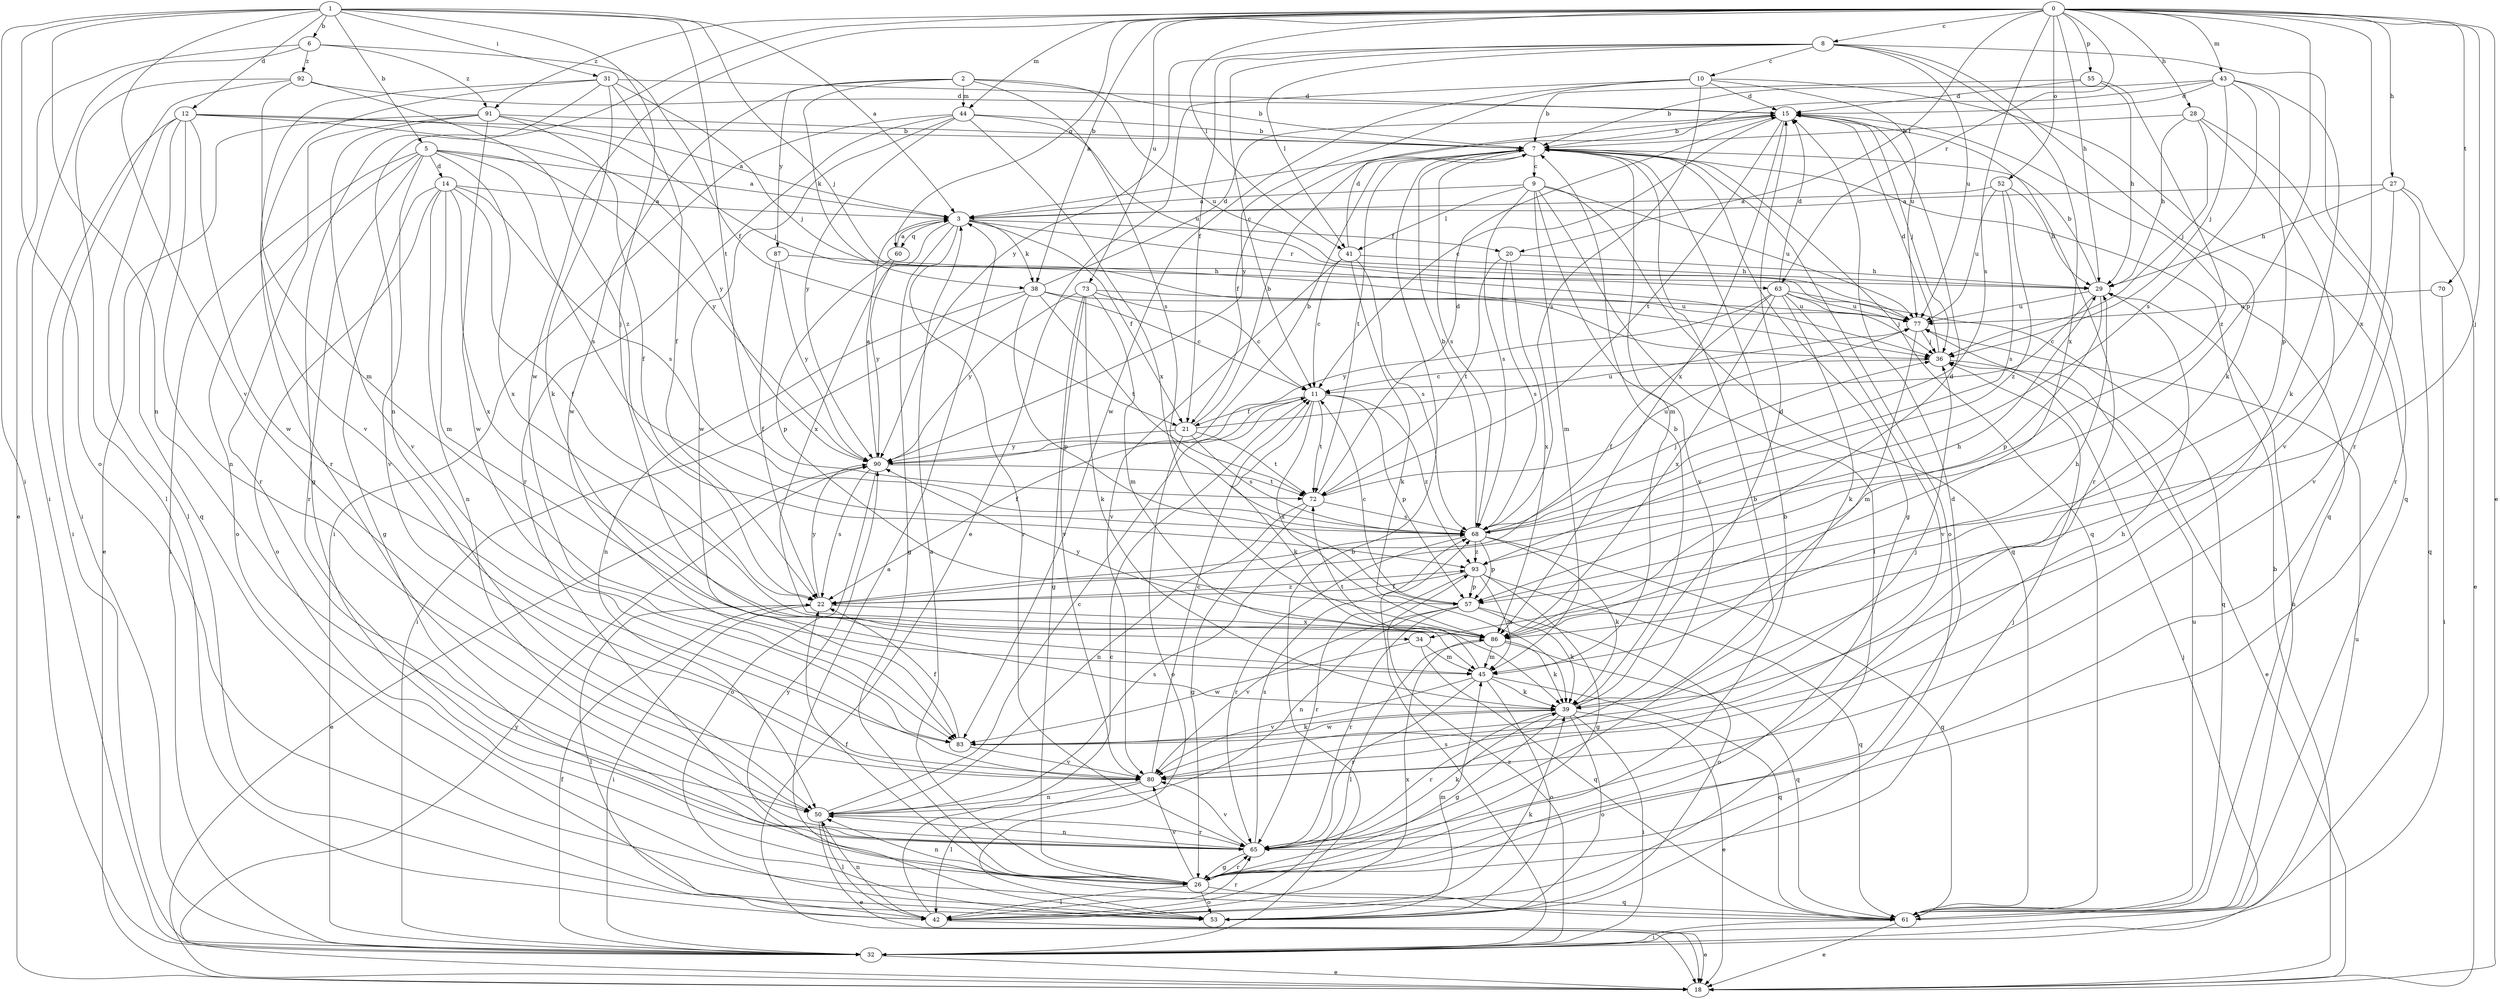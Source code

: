 strict digraph  {
0;
1;
2;
3;
5;
6;
7;
8;
9;
10;
11;
12;
14;
15;
18;
20;
21;
22;
26;
27;
28;
29;
31;
32;
34;
36;
38;
39;
41;
42;
43;
44;
45;
50;
52;
53;
55;
57;
60;
61;
63;
65;
68;
70;
72;
73;
77;
80;
83;
86;
87;
90;
91;
92;
93;
0 -> 8  [label=c];
0 -> 18  [label=e];
0 -> 20  [label=f];
0 -> 27  [label=h];
0 -> 28  [label=h];
0 -> 29  [label=h];
0 -> 34  [label=j];
0 -> 38  [label=k];
0 -> 41  [label=l];
0 -> 43  [label=m];
0 -> 44  [label=m];
0 -> 50  [label=n];
0 -> 52  [label=o];
0 -> 55  [label=p];
0 -> 57  [label=p];
0 -> 60  [label=q];
0 -> 63  [label=r];
0 -> 68  [label=s];
0 -> 70  [label=t];
0 -> 73  [label=u];
0 -> 83  [label=w];
0 -> 86  [label=x];
0 -> 91  [label=z];
1 -> 3  [label=a];
1 -> 5  [label=b];
1 -> 6  [label=b];
1 -> 12  [label=d];
1 -> 31  [label=i];
1 -> 32  [label=i];
1 -> 34  [label=j];
1 -> 36  [label=j];
1 -> 50  [label=n];
1 -> 53  [label=o];
1 -> 72  [label=t];
1 -> 80  [label=v];
2 -> 7  [label=b];
2 -> 38  [label=k];
2 -> 44  [label=m];
2 -> 68  [label=s];
2 -> 77  [label=u];
2 -> 83  [label=w];
2 -> 87  [label=y];
3 -> 20  [label=f];
3 -> 21  [label=f];
3 -> 26  [label=g];
3 -> 38  [label=k];
3 -> 60  [label=q];
3 -> 63  [label=r];
3 -> 65  [label=r];
3 -> 86  [label=x];
5 -> 3  [label=a];
5 -> 14  [label=d];
5 -> 32  [label=i];
5 -> 53  [label=o];
5 -> 65  [label=r];
5 -> 68  [label=s];
5 -> 80  [label=v];
5 -> 86  [label=x];
5 -> 90  [label=y];
6 -> 18  [label=e];
6 -> 21  [label=f];
6 -> 32  [label=i];
6 -> 91  [label=z];
6 -> 92  [label=z];
7 -> 9  [label=c];
7 -> 21  [label=f];
7 -> 26  [label=g];
7 -> 45  [label=m];
7 -> 53  [label=o];
7 -> 61  [label=q];
7 -> 68  [label=s];
7 -> 72  [label=t];
8 -> 10  [label=c];
8 -> 11  [label=c];
8 -> 21  [label=f];
8 -> 39  [label=k];
8 -> 41  [label=l];
8 -> 65  [label=r];
8 -> 77  [label=u];
8 -> 86  [label=x];
8 -> 90  [label=y];
9 -> 3  [label=a];
9 -> 41  [label=l];
9 -> 42  [label=l];
9 -> 45  [label=m];
9 -> 61  [label=q];
9 -> 68  [label=s];
9 -> 77  [label=u];
9 -> 80  [label=v];
10 -> 15  [label=d];
10 -> 18  [label=e];
10 -> 61  [label=q];
10 -> 68  [label=s];
10 -> 77  [label=u];
10 -> 83  [label=w];
10 -> 90  [label=y];
11 -> 21  [label=f];
11 -> 22  [label=f];
11 -> 39  [label=k];
11 -> 57  [label=p];
11 -> 72  [label=t];
11 -> 86  [label=x];
11 -> 93  [label=z];
12 -> 7  [label=b];
12 -> 32  [label=i];
12 -> 36  [label=j];
12 -> 42  [label=l];
12 -> 50  [label=n];
12 -> 61  [label=q];
12 -> 83  [label=w];
12 -> 90  [label=y];
14 -> 3  [label=a];
14 -> 22  [label=f];
14 -> 26  [label=g];
14 -> 45  [label=m];
14 -> 50  [label=n];
14 -> 53  [label=o];
14 -> 68  [label=s];
14 -> 86  [label=x];
15 -> 7  [label=b];
15 -> 11  [label=c];
15 -> 36  [label=j];
15 -> 61  [label=q];
15 -> 65  [label=r];
15 -> 72  [label=t];
15 -> 86  [label=x];
18 -> 7  [label=b];
18 -> 90  [label=y];
20 -> 29  [label=h];
20 -> 68  [label=s];
20 -> 72  [label=t];
20 -> 86  [label=x];
21 -> 7  [label=b];
21 -> 53  [label=o];
21 -> 68  [label=s];
21 -> 72  [label=t];
21 -> 77  [label=u];
21 -> 90  [label=y];
22 -> 29  [label=h];
22 -> 32  [label=i];
22 -> 42  [label=l];
22 -> 86  [label=x];
22 -> 90  [label=y];
22 -> 93  [label=z];
26 -> 3  [label=a];
26 -> 7  [label=b];
26 -> 15  [label=d];
26 -> 22  [label=f];
26 -> 36  [label=j];
26 -> 42  [label=l];
26 -> 50  [label=n];
26 -> 53  [label=o];
26 -> 61  [label=q];
26 -> 65  [label=r];
26 -> 80  [label=v];
27 -> 3  [label=a];
27 -> 18  [label=e];
27 -> 29  [label=h];
27 -> 61  [label=q];
27 -> 80  [label=v];
28 -> 7  [label=b];
28 -> 29  [label=h];
28 -> 36  [label=j];
28 -> 65  [label=r];
28 -> 80  [label=v];
29 -> 7  [label=b];
29 -> 11  [label=c];
29 -> 57  [label=p];
29 -> 77  [label=u];
31 -> 15  [label=d];
31 -> 22  [label=f];
31 -> 26  [label=g];
31 -> 36  [label=j];
31 -> 39  [label=k];
31 -> 65  [label=r];
31 -> 80  [label=v];
32 -> 7  [label=b];
32 -> 18  [label=e];
32 -> 22  [label=f];
32 -> 36  [label=j];
32 -> 68  [label=s];
32 -> 77  [label=u];
32 -> 93  [label=z];
34 -> 45  [label=m];
34 -> 61  [label=q];
34 -> 83  [label=w];
36 -> 11  [label=c];
36 -> 15  [label=d];
36 -> 18  [label=e];
38 -> 11  [label=c];
38 -> 15  [label=d];
38 -> 32  [label=i];
38 -> 50  [label=n];
38 -> 57  [label=p];
38 -> 72  [label=t];
38 -> 77  [label=u];
39 -> 7  [label=b];
39 -> 15  [label=d];
39 -> 18  [label=e];
39 -> 26  [label=g];
39 -> 32  [label=i];
39 -> 53  [label=o];
39 -> 65  [label=r];
39 -> 83  [label=w];
41 -> 11  [label=c];
41 -> 15  [label=d];
41 -> 29  [label=h];
41 -> 39  [label=k];
41 -> 68  [label=s];
41 -> 80  [label=v];
42 -> 11  [label=c];
42 -> 18  [label=e];
42 -> 39  [label=k];
42 -> 50  [label=n];
42 -> 65  [label=r];
42 -> 86  [label=x];
43 -> 3  [label=a];
43 -> 7  [label=b];
43 -> 15  [label=d];
43 -> 36  [label=j];
43 -> 39  [label=k];
43 -> 57  [label=p];
43 -> 68  [label=s];
44 -> 7  [label=b];
44 -> 32  [label=i];
44 -> 65  [label=r];
44 -> 77  [label=u];
44 -> 83  [label=w];
44 -> 86  [label=x];
44 -> 90  [label=y];
45 -> 39  [label=k];
45 -> 53  [label=o];
45 -> 61  [label=q];
45 -> 65  [label=r];
45 -> 72  [label=t];
45 -> 80  [label=v];
50 -> 11  [label=c];
50 -> 18  [label=e];
50 -> 42  [label=l];
50 -> 65  [label=r];
50 -> 68  [label=s];
52 -> 3  [label=a];
52 -> 29  [label=h];
52 -> 68  [label=s];
52 -> 77  [label=u];
52 -> 93  [label=z];
53 -> 3  [label=a];
53 -> 45  [label=m];
55 -> 7  [label=b];
55 -> 15  [label=d];
55 -> 29  [label=h];
55 -> 93  [label=z];
57 -> 11  [label=c];
57 -> 39  [label=k];
57 -> 50  [label=n];
57 -> 53  [label=o];
57 -> 65  [label=r];
57 -> 80  [label=v];
60 -> 3  [label=a];
60 -> 57  [label=p];
60 -> 90  [label=y];
61 -> 18  [label=e];
61 -> 29  [label=h];
61 -> 32  [label=i];
61 -> 77  [label=u];
61 -> 90  [label=y];
63 -> 15  [label=d];
63 -> 22  [label=f];
63 -> 36  [label=j];
63 -> 39  [label=k];
63 -> 61  [label=q];
63 -> 77  [label=u];
63 -> 80  [label=v];
63 -> 86  [label=x];
63 -> 90  [label=y];
65 -> 7  [label=b];
65 -> 26  [label=g];
65 -> 39  [label=k];
65 -> 50  [label=n];
65 -> 68  [label=s];
65 -> 80  [label=v];
68 -> 7  [label=b];
68 -> 36  [label=j];
68 -> 39  [label=k];
68 -> 57  [label=p];
68 -> 61  [label=q];
68 -> 65  [label=r];
68 -> 93  [label=z];
70 -> 32  [label=i];
70 -> 77  [label=u];
72 -> 15  [label=d];
72 -> 26  [label=g];
72 -> 50  [label=n];
72 -> 68  [label=s];
72 -> 77  [label=u];
73 -> 11  [label=c];
73 -> 26  [label=g];
73 -> 39  [label=k];
73 -> 45  [label=m];
73 -> 77  [label=u];
73 -> 80  [label=v];
73 -> 90  [label=y];
77 -> 36  [label=j];
77 -> 45  [label=m];
80 -> 11  [label=c];
80 -> 29  [label=h];
80 -> 42  [label=l];
80 -> 50  [label=n];
83 -> 22  [label=f];
83 -> 36  [label=j];
83 -> 39  [label=k];
83 -> 80  [label=v];
86 -> 15  [label=d];
86 -> 29  [label=h];
86 -> 39  [label=k];
86 -> 42  [label=l];
86 -> 45  [label=m];
86 -> 61  [label=q];
86 -> 90  [label=y];
87 -> 22  [label=f];
87 -> 29  [label=h];
87 -> 90  [label=y];
90 -> 3  [label=a];
90 -> 7  [label=b];
90 -> 18  [label=e];
90 -> 53  [label=o];
90 -> 72  [label=t];
90 -> 22  [label=s];
91 -> 3  [label=a];
91 -> 7  [label=b];
91 -> 18  [label=e];
91 -> 22  [label=f];
91 -> 65  [label=r];
91 -> 80  [label=v];
91 -> 83  [label=w];
92 -> 15  [label=d];
92 -> 32  [label=i];
92 -> 42  [label=l];
92 -> 45  [label=m];
92 -> 93  [label=z];
93 -> 22  [label=f];
93 -> 26  [label=g];
93 -> 45  [label=m];
93 -> 57  [label=p];
93 -> 61  [label=q];
93 -> 65  [label=r];
}
